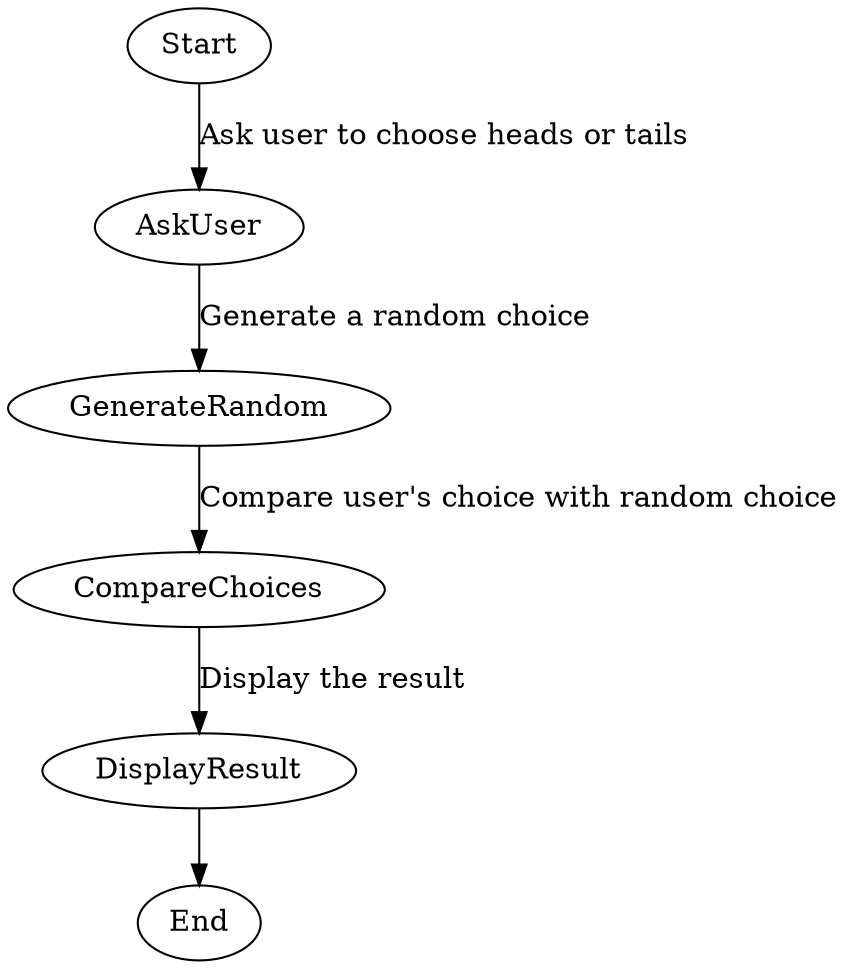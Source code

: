 digraph HeadsTails {
    Start -> AskUser [label="Ask user to choose heads or tails"]
    AskUser -> GenerateRandom [label="Generate a random choice"]
    GenerateRandom -> CompareChoices [label="Compare user's choice with random choice"]
    CompareChoices -> DisplayResult [label="Display the result"]
    DisplayResult -> End
}